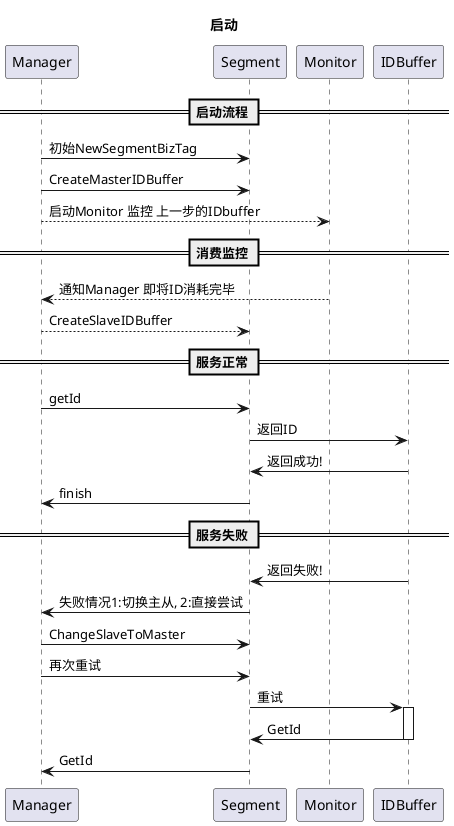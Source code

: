 @startuml  
title "启动"
== 启动流程 ==

Manager->Segment:初始NewSegmentBizTag

Manager->Segment:CreateMasterIDBuffer

Manager-->Monitor: 启动Monitor 监控 上一步的IDbuffer

== 消费监控 ==

Monitor-->Manager: 通知Manager 即将ID消耗完毕
Manager-->Segment: CreateSlaveIDBuffer


== 服务正常 ==

Manager->Segment: getId
Segment->IDBuffer: 返回ID
IDBuffer->Segment: 返回成功!
Segment->Manager: finish

== 服务失败 ==

IDBuffer->Segment: 返回失败!
Segment->Manager:失败情况1:切换主从, 2:直接尝试
Manager->Segment: ChangeSlaveToMaster

Manager->Segment: 再次重试
Segment->IDBuffer: 重试
activate IDBuffer
IDBuffer->Segment: GetId
deactivate IDBuffer
Segment->Manager: GetId

@enduml
